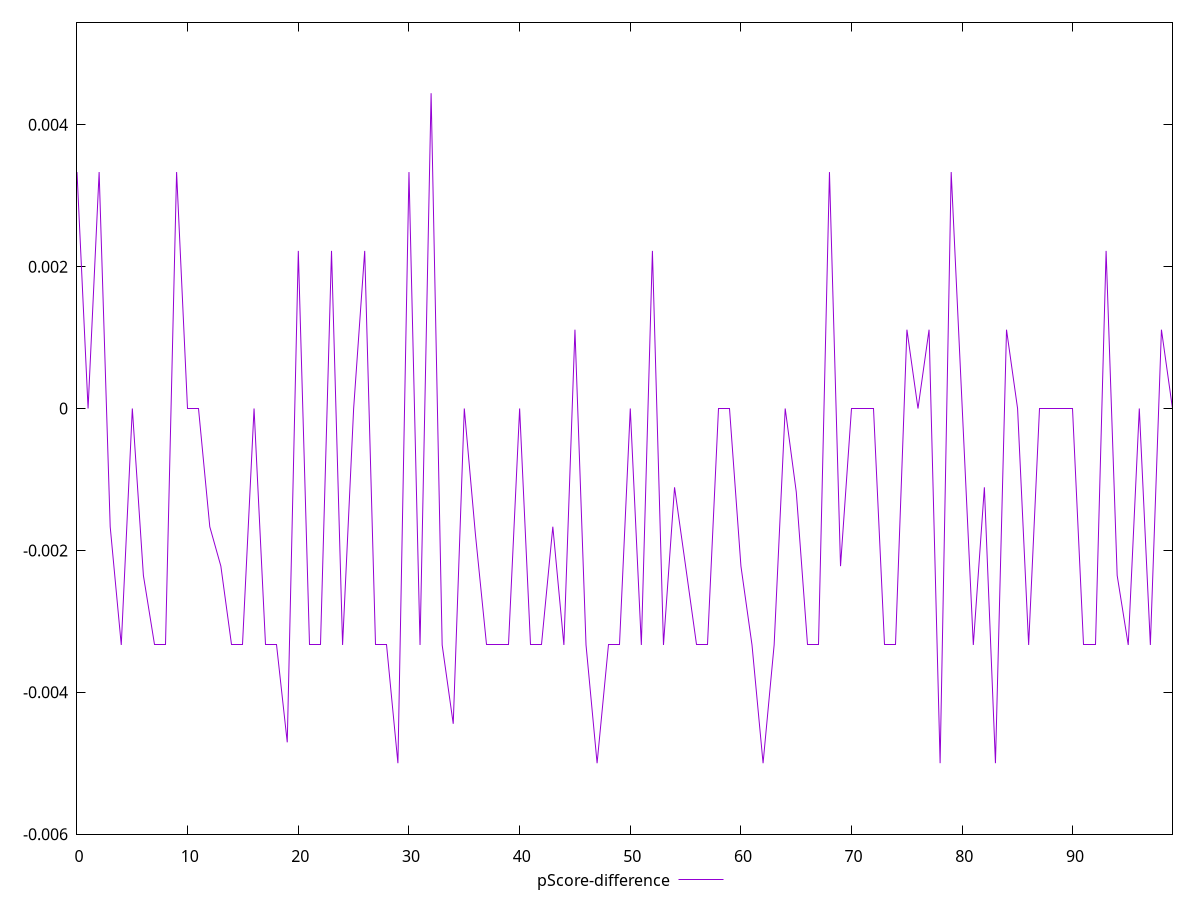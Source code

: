 reset

$pScoreDifference <<EOF
0 0.0033333333333332993
1 0
2 0.0033333333333332993
3 -0.0016666666666667052
4 -0.0033333333333334103
5 0
6 -0.002352941176470613
7 -0.0033333333333334103
8 -0.0033333333333334103
9 0.0033333333333332993
10 0
11 0
12 -0.0016666666666667052
13 -0.0022222222222222365
14 -0.0033333333333334103
15 -0.0033333333333334103
16 0
17 -0.0033333333333332993
18 -0.0033333333333334103
19 -0.004705882352941171
20 0.0022222222222222365
21 -0.0033333333333334103
22 -0.0033333333333334103
23 0.0022222222222222365
24 -0.0033333333333334103
25 0
26 0.0022222222222222365
27 -0.0033333333333334103
28 -0.0033333333333334103
29 -0.0050000000000000044
30 0.0033333333333334103
31 -0.0033333333333332993
32 0.004444444444444473
33 -0.0033333333333334103
34 -0.004444444444444473
35 0
36 -0.001764705882352946
37 -0.0033333333333334103
38 -0.0033333333333334103
39 -0.0033333333333334103
40 0
41 -0.0033333333333334103
42 -0.0033333333333334103
43 -0.0016666666666667052
44 -0.0033333333333334103
45 0.0011111111111110628
46 -0.0033333333333334103
47 -0.0050000000000000044
48 -0.0033333333333334103
49 -0.0033333333333334103
50 0
51 -0.0033333333333334103
52 0.0022222222222222365
53 -0.0033333333333334103
54 -0.0011111111111111738
55 -0.0022222222222222365
56 -0.0033333333333334103
57 -0.0033333333333334103
58 0
59 0
60 -0.0022222222222222365
61 -0.0033333333333334103
62 -0.0050000000000000044
63 -0.0033333333333334103
64 0
65 -0.0011764705882353343
66 -0.0033333333333334103
67 -0.0033333333333334103
68 0.0033333333333334103
69 -0.0022222222222222365
70 0
71 0
72 0
73 -0.0033333333333334103
74 -0.0033333333333334103
75 0.0011111111111110628
76 0
77 0.0011111111111111738
78 -0.0050000000000000044
79 0.0033333333333332993
80 0
81 -0.0033333333333334103
82 -0.0011111111111111738
83 -0.0050000000000000044
84 0.0011111111111110628
85 0
86 -0.0033333333333334103
87 0
88 0
89 0
90 0
91 -0.0033333333333334103
92 -0.0033333333333334103
93 0.0022222222222222365
94 -0.002352941176470613
95 -0.0033333333333334103
96 0
97 -0.0033333333333334103
98 0.0011111111111111738
99 0
EOF

set key outside below
set xrange [0:99]
set yrange [-0.0060000000000000045:0.005444444444444473]
set trange [-0.0060000000000000045:0.005444444444444473]
set terminal svg size 640, 500 enhanced background rgb 'white'
set output "reports/report_00028_2021-02-24T12-49-42.674Z/unused-css-rules/samples/astro/pScore-difference/values.svg"

plot $pScoreDifference title "pScore-difference" with line

reset
